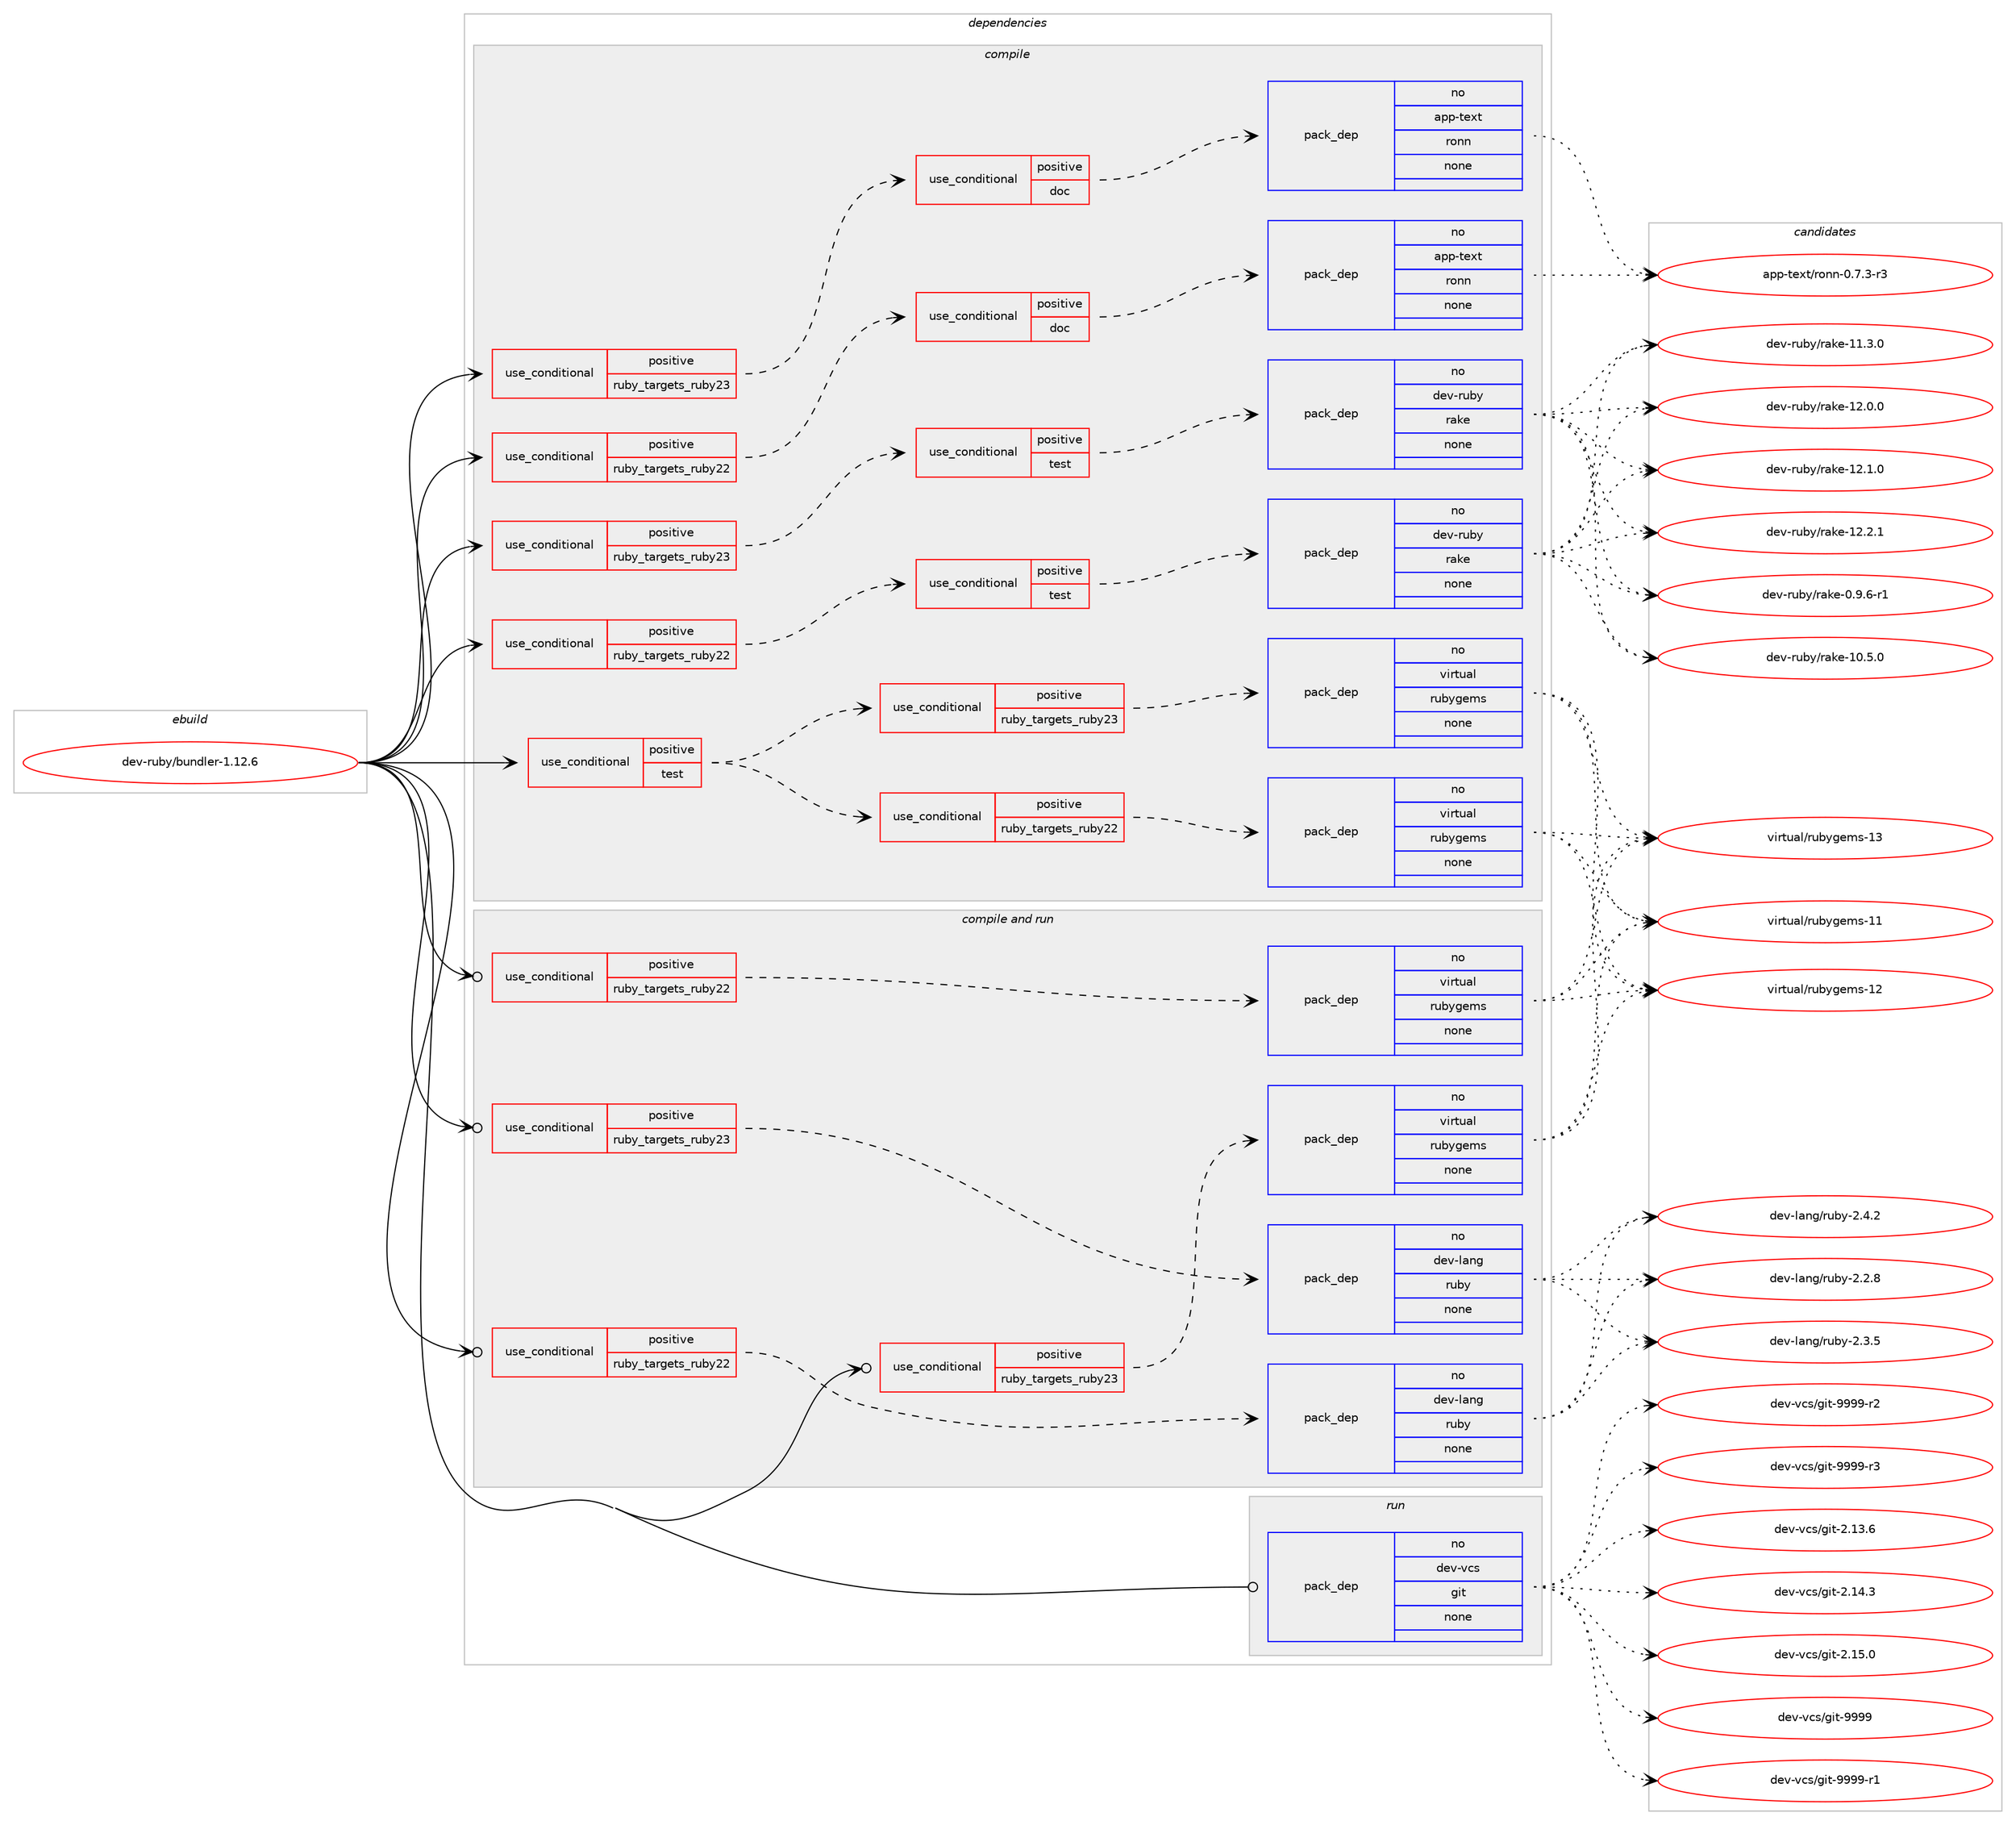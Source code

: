 digraph prolog {

# *************
# Graph options
# *************

newrank=true;
concentrate=true;
compound=true;
graph [rankdir=LR,fontname=Helvetica,fontsize=10,ranksep=1.5];#, ranksep=2.5, nodesep=0.2];
edge  [arrowhead=vee];
node  [fontname=Helvetica,fontsize=10];

# **********
# The ebuild
# **********

subgraph cluster_leftcol {
color=gray;
rank=same;
label=<<i>ebuild</i>>;
id [label="dev-ruby/bundler-1.12.6", color=red, width=4, href="../dev-ruby/bundler-1.12.6.svg"];
}

# ****************
# The dependencies
# ****************

subgraph cluster_midcol {
color=gray;
label=<<i>dependencies</i>>;
subgraph cluster_compile {
fillcolor="#eeeeee";
style=filled;
label=<<i>compile</i>>;
subgraph cond53228 {
dependency231176 [label=<<TABLE BORDER="0" CELLBORDER="1" CELLSPACING="0" CELLPADDING="4"><TR><TD ROWSPAN="3" CELLPADDING="10">use_conditional</TD></TR><TR><TD>positive</TD></TR><TR><TD>ruby_targets_ruby22</TD></TR></TABLE>>, shape=none, color=red];
subgraph cond53229 {
dependency231177 [label=<<TABLE BORDER="0" CELLBORDER="1" CELLSPACING="0" CELLPADDING="4"><TR><TD ROWSPAN="3" CELLPADDING="10">use_conditional</TD></TR><TR><TD>positive</TD></TR><TR><TD>doc</TD></TR></TABLE>>, shape=none, color=red];
subgraph pack173874 {
dependency231178 [label=<<TABLE BORDER="0" CELLBORDER="1" CELLSPACING="0" CELLPADDING="4" WIDTH="220"><TR><TD ROWSPAN="6" CELLPADDING="30">pack_dep</TD></TR><TR><TD WIDTH="110">no</TD></TR><TR><TD>app-text</TD></TR><TR><TD>ronn</TD></TR><TR><TD>none</TD></TR><TR><TD></TD></TR></TABLE>>, shape=none, color=blue];
}
dependency231177:e -> dependency231178:w [weight=20,style="dashed",arrowhead="vee"];
}
dependency231176:e -> dependency231177:w [weight=20,style="dashed",arrowhead="vee"];
}
id:e -> dependency231176:w [weight=20,style="solid",arrowhead="vee"];
subgraph cond53230 {
dependency231179 [label=<<TABLE BORDER="0" CELLBORDER="1" CELLSPACING="0" CELLPADDING="4"><TR><TD ROWSPAN="3" CELLPADDING="10">use_conditional</TD></TR><TR><TD>positive</TD></TR><TR><TD>ruby_targets_ruby22</TD></TR></TABLE>>, shape=none, color=red];
subgraph cond53231 {
dependency231180 [label=<<TABLE BORDER="0" CELLBORDER="1" CELLSPACING="0" CELLPADDING="4"><TR><TD ROWSPAN="3" CELLPADDING="10">use_conditional</TD></TR><TR><TD>positive</TD></TR><TR><TD>test</TD></TR></TABLE>>, shape=none, color=red];
subgraph pack173875 {
dependency231181 [label=<<TABLE BORDER="0" CELLBORDER="1" CELLSPACING="0" CELLPADDING="4" WIDTH="220"><TR><TD ROWSPAN="6" CELLPADDING="30">pack_dep</TD></TR><TR><TD WIDTH="110">no</TD></TR><TR><TD>dev-ruby</TD></TR><TR><TD>rake</TD></TR><TR><TD>none</TD></TR><TR><TD></TD></TR></TABLE>>, shape=none, color=blue];
}
dependency231180:e -> dependency231181:w [weight=20,style="dashed",arrowhead="vee"];
}
dependency231179:e -> dependency231180:w [weight=20,style="dashed",arrowhead="vee"];
}
id:e -> dependency231179:w [weight=20,style="solid",arrowhead="vee"];
subgraph cond53232 {
dependency231182 [label=<<TABLE BORDER="0" CELLBORDER="1" CELLSPACING="0" CELLPADDING="4"><TR><TD ROWSPAN="3" CELLPADDING="10">use_conditional</TD></TR><TR><TD>positive</TD></TR><TR><TD>ruby_targets_ruby23</TD></TR></TABLE>>, shape=none, color=red];
subgraph cond53233 {
dependency231183 [label=<<TABLE BORDER="0" CELLBORDER="1" CELLSPACING="0" CELLPADDING="4"><TR><TD ROWSPAN="3" CELLPADDING="10">use_conditional</TD></TR><TR><TD>positive</TD></TR><TR><TD>doc</TD></TR></TABLE>>, shape=none, color=red];
subgraph pack173876 {
dependency231184 [label=<<TABLE BORDER="0" CELLBORDER="1" CELLSPACING="0" CELLPADDING="4" WIDTH="220"><TR><TD ROWSPAN="6" CELLPADDING="30">pack_dep</TD></TR><TR><TD WIDTH="110">no</TD></TR><TR><TD>app-text</TD></TR><TR><TD>ronn</TD></TR><TR><TD>none</TD></TR><TR><TD></TD></TR></TABLE>>, shape=none, color=blue];
}
dependency231183:e -> dependency231184:w [weight=20,style="dashed",arrowhead="vee"];
}
dependency231182:e -> dependency231183:w [weight=20,style="dashed",arrowhead="vee"];
}
id:e -> dependency231182:w [weight=20,style="solid",arrowhead="vee"];
subgraph cond53234 {
dependency231185 [label=<<TABLE BORDER="0" CELLBORDER="1" CELLSPACING="0" CELLPADDING="4"><TR><TD ROWSPAN="3" CELLPADDING="10">use_conditional</TD></TR><TR><TD>positive</TD></TR><TR><TD>ruby_targets_ruby23</TD></TR></TABLE>>, shape=none, color=red];
subgraph cond53235 {
dependency231186 [label=<<TABLE BORDER="0" CELLBORDER="1" CELLSPACING="0" CELLPADDING="4"><TR><TD ROWSPAN="3" CELLPADDING="10">use_conditional</TD></TR><TR><TD>positive</TD></TR><TR><TD>test</TD></TR></TABLE>>, shape=none, color=red];
subgraph pack173877 {
dependency231187 [label=<<TABLE BORDER="0" CELLBORDER="1" CELLSPACING="0" CELLPADDING="4" WIDTH="220"><TR><TD ROWSPAN="6" CELLPADDING="30">pack_dep</TD></TR><TR><TD WIDTH="110">no</TD></TR><TR><TD>dev-ruby</TD></TR><TR><TD>rake</TD></TR><TR><TD>none</TD></TR><TR><TD></TD></TR></TABLE>>, shape=none, color=blue];
}
dependency231186:e -> dependency231187:w [weight=20,style="dashed",arrowhead="vee"];
}
dependency231185:e -> dependency231186:w [weight=20,style="dashed",arrowhead="vee"];
}
id:e -> dependency231185:w [weight=20,style="solid",arrowhead="vee"];
subgraph cond53236 {
dependency231188 [label=<<TABLE BORDER="0" CELLBORDER="1" CELLSPACING="0" CELLPADDING="4"><TR><TD ROWSPAN="3" CELLPADDING="10">use_conditional</TD></TR><TR><TD>positive</TD></TR><TR><TD>test</TD></TR></TABLE>>, shape=none, color=red];
subgraph cond53237 {
dependency231189 [label=<<TABLE BORDER="0" CELLBORDER="1" CELLSPACING="0" CELLPADDING="4"><TR><TD ROWSPAN="3" CELLPADDING="10">use_conditional</TD></TR><TR><TD>positive</TD></TR><TR><TD>ruby_targets_ruby22</TD></TR></TABLE>>, shape=none, color=red];
subgraph pack173878 {
dependency231190 [label=<<TABLE BORDER="0" CELLBORDER="1" CELLSPACING="0" CELLPADDING="4" WIDTH="220"><TR><TD ROWSPAN="6" CELLPADDING="30">pack_dep</TD></TR><TR><TD WIDTH="110">no</TD></TR><TR><TD>virtual</TD></TR><TR><TD>rubygems</TD></TR><TR><TD>none</TD></TR><TR><TD></TD></TR></TABLE>>, shape=none, color=blue];
}
dependency231189:e -> dependency231190:w [weight=20,style="dashed",arrowhead="vee"];
}
dependency231188:e -> dependency231189:w [weight=20,style="dashed",arrowhead="vee"];
subgraph cond53238 {
dependency231191 [label=<<TABLE BORDER="0" CELLBORDER="1" CELLSPACING="0" CELLPADDING="4"><TR><TD ROWSPAN="3" CELLPADDING="10">use_conditional</TD></TR><TR><TD>positive</TD></TR><TR><TD>ruby_targets_ruby23</TD></TR></TABLE>>, shape=none, color=red];
subgraph pack173879 {
dependency231192 [label=<<TABLE BORDER="0" CELLBORDER="1" CELLSPACING="0" CELLPADDING="4" WIDTH="220"><TR><TD ROWSPAN="6" CELLPADDING="30">pack_dep</TD></TR><TR><TD WIDTH="110">no</TD></TR><TR><TD>virtual</TD></TR><TR><TD>rubygems</TD></TR><TR><TD>none</TD></TR><TR><TD></TD></TR></TABLE>>, shape=none, color=blue];
}
dependency231191:e -> dependency231192:w [weight=20,style="dashed",arrowhead="vee"];
}
dependency231188:e -> dependency231191:w [weight=20,style="dashed",arrowhead="vee"];
}
id:e -> dependency231188:w [weight=20,style="solid",arrowhead="vee"];
}
subgraph cluster_compileandrun {
fillcolor="#eeeeee";
style=filled;
label=<<i>compile and run</i>>;
subgraph cond53239 {
dependency231193 [label=<<TABLE BORDER="0" CELLBORDER="1" CELLSPACING="0" CELLPADDING="4"><TR><TD ROWSPAN="3" CELLPADDING="10">use_conditional</TD></TR><TR><TD>positive</TD></TR><TR><TD>ruby_targets_ruby22</TD></TR></TABLE>>, shape=none, color=red];
subgraph pack173880 {
dependency231194 [label=<<TABLE BORDER="0" CELLBORDER="1" CELLSPACING="0" CELLPADDING="4" WIDTH="220"><TR><TD ROWSPAN="6" CELLPADDING="30">pack_dep</TD></TR><TR><TD WIDTH="110">no</TD></TR><TR><TD>dev-lang</TD></TR><TR><TD>ruby</TD></TR><TR><TD>none</TD></TR><TR><TD></TD></TR></TABLE>>, shape=none, color=blue];
}
dependency231193:e -> dependency231194:w [weight=20,style="dashed",arrowhead="vee"];
}
id:e -> dependency231193:w [weight=20,style="solid",arrowhead="odotvee"];
subgraph cond53240 {
dependency231195 [label=<<TABLE BORDER="0" CELLBORDER="1" CELLSPACING="0" CELLPADDING="4"><TR><TD ROWSPAN="3" CELLPADDING="10">use_conditional</TD></TR><TR><TD>positive</TD></TR><TR><TD>ruby_targets_ruby22</TD></TR></TABLE>>, shape=none, color=red];
subgraph pack173881 {
dependency231196 [label=<<TABLE BORDER="0" CELLBORDER="1" CELLSPACING="0" CELLPADDING="4" WIDTH="220"><TR><TD ROWSPAN="6" CELLPADDING="30">pack_dep</TD></TR><TR><TD WIDTH="110">no</TD></TR><TR><TD>virtual</TD></TR><TR><TD>rubygems</TD></TR><TR><TD>none</TD></TR><TR><TD></TD></TR></TABLE>>, shape=none, color=blue];
}
dependency231195:e -> dependency231196:w [weight=20,style="dashed",arrowhead="vee"];
}
id:e -> dependency231195:w [weight=20,style="solid",arrowhead="odotvee"];
subgraph cond53241 {
dependency231197 [label=<<TABLE BORDER="0" CELLBORDER="1" CELLSPACING="0" CELLPADDING="4"><TR><TD ROWSPAN="3" CELLPADDING="10">use_conditional</TD></TR><TR><TD>positive</TD></TR><TR><TD>ruby_targets_ruby23</TD></TR></TABLE>>, shape=none, color=red];
subgraph pack173882 {
dependency231198 [label=<<TABLE BORDER="0" CELLBORDER="1" CELLSPACING="0" CELLPADDING="4" WIDTH="220"><TR><TD ROWSPAN="6" CELLPADDING="30">pack_dep</TD></TR><TR><TD WIDTH="110">no</TD></TR><TR><TD>dev-lang</TD></TR><TR><TD>ruby</TD></TR><TR><TD>none</TD></TR><TR><TD></TD></TR></TABLE>>, shape=none, color=blue];
}
dependency231197:e -> dependency231198:w [weight=20,style="dashed",arrowhead="vee"];
}
id:e -> dependency231197:w [weight=20,style="solid",arrowhead="odotvee"];
subgraph cond53242 {
dependency231199 [label=<<TABLE BORDER="0" CELLBORDER="1" CELLSPACING="0" CELLPADDING="4"><TR><TD ROWSPAN="3" CELLPADDING="10">use_conditional</TD></TR><TR><TD>positive</TD></TR><TR><TD>ruby_targets_ruby23</TD></TR></TABLE>>, shape=none, color=red];
subgraph pack173883 {
dependency231200 [label=<<TABLE BORDER="0" CELLBORDER="1" CELLSPACING="0" CELLPADDING="4" WIDTH="220"><TR><TD ROWSPAN="6" CELLPADDING="30">pack_dep</TD></TR><TR><TD WIDTH="110">no</TD></TR><TR><TD>virtual</TD></TR><TR><TD>rubygems</TD></TR><TR><TD>none</TD></TR><TR><TD></TD></TR></TABLE>>, shape=none, color=blue];
}
dependency231199:e -> dependency231200:w [weight=20,style="dashed",arrowhead="vee"];
}
id:e -> dependency231199:w [weight=20,style="solid",arrowhead="odotvee"];
}
subgraph cluster_run {
fillcolor="#eeeeee";
style=filled;
label=<<i>run</i>>;
subgraph pack173884 {
dependency231201 [label=<<TABLE BORDER="0" CELLBORDER="1" CELLSPACING="0" CELLPADDING="4" WIDTH="220"><TR><TD ROWSPAN="6" CELLPADDING="30">pack_dep</TD></TR><TR><TD WIDTH="110">no</TD></TR><TR><TD>dev-vcs</TD></TR><TR><TD>git</TD></TR><TR><TD>none</TD></TR><TR><TD></TD></TR></TABLE>>, shape=none, color=blue];
}
id:e -> dependency231201:w [weight=20,style="solid",arrowhead="odot"];
}
}

# **************
# The candidates
# **************

subgraph cluster_choices {
rank=same;
color=gray;
label=<<i>candidates</i>>;

subgraph choice173874 {
color=black;
nodesep=1;
choice9711211245116101120116471141111101104548465546514511451 [label="app-text/ronn-0.7.3-r3", color=red, width=4,href="../app-text/ronn-0.7.3-r3.svg"];
dependency231178:e -> choice9711211245116101120116471141111101104548465546514511451:w [style=dotted,weight="100"];
}
subgraph choice173875 {
color=black;
nodesep=1;
choice100101118451141179812147114971071014548465746544511449 [label="dev-ruby/rake-0.9.6-r1", color=red, width=4,href="../dev-ruby/rake-0.9.6-r1.svg"];
choice1001011184511411798121471149710710145494846534648 [label="dev-ruby/rake-10.5.0", color=red, width=4,href="../dev-ruby/rake-10.5.0.svg"];
choice1001011184511411798121471149710710145494946514648 [label="dev-ruby/rake-11.3.0", color=red, width=4,href="../dev-ruby/rake-11.3.0.svg"];
choice1001011184511411798121471149710710145495046484648 [label="dev-ruby/rake-12.0.0", color=red, width=4,href="../dev-ruby/rake-12.0.0.svg"];
choice1001011184511411798121471149710710145495046494648 [label="dev-ruby/rake-12.1.0", color=red, width=4,href="../dev-ruby/rake-12.1.0.svg"];
choice1001011184511411798121471149710710145495046504649 [label="dev-ruby/rake-12.2.1", color=red, width=4,href="../dev-ruby/rake-12.2.1.svg"];
dependency231181:e -> choice100101118451141179812147114971071014548465746544511449:w [style=dotted,weight="100"];
dependency231181:e -> choice1001011184511411798121471149710710145494846534648:w [style=dotted,weight="100"];
dependency231181:e -> choice1001011184511411798121471149710710145494946514648:w [style=dotted,weight="100"];
dependency231181:e -> choice1001011184511411798121471149710710145495046484648:w [style=dotted,weight="100"];
dependency231181:e -> choice1001011184511411798121471149710710145495046494648:w [style=dotted,weight="100"];
dependency231181:e -> choice1001011184511411798121471149710710145495046504649:w [style=dotted,weight="100"];
}
subgraph choice173876 {
color=black;
nodesep=1;
choice9711211245116101120116471141111101104548465546514511451 [label="app-text/ronn-0.7.3-r3", color=red, width=4,href="../app-text/ronn-0.7.3-r3.svg"];
dependency231184:e -> choice9711211245116101120116471141111101104548465546514511451:w [style=dotted,weight="100"];
}
subgraph choice173877 {
color=black;
nodesep=1;
choice100101118451141179812147114971071014548465746544511449 [label="dev-ruby/rake-0.9.6-r1", color=red, width=4,href="../dev-ruby/rake-0.9.6-r1.svg"];
choice1001011184511411798121471149710710145494846534648 [label="dev-ruby/rake-10.5.0", color=red, width=4,href="../dev-ruby/rake-10.5.0.svg"];
choice1001011184511411798121471149710710145494946514648 [label="dev-ruby/rake-11.3.0", color=red, width=4,href="../dev-ruby/rake-11.3.0.svg"];
choice1001011184511411798121471149710710145495046484648 [label="dev-ruby/rake-12.0.0", color=red, width=4,href="../dev-ruby/rake-12.0.0.svg"];
choice1001011184511411798121471149710710145495046494648 [label="dev-ruby/rake-12.1.0", color=red, width=4,href="../dev-ruby/rake-12.1.0.svg"];
choice1001011184511411798121471149710710145495046504649 [label="dev-ruby/rake-12.2.1", color=red, width=4,href="../dev-ruby/rake-12.2.1.svg"];
dependency231187:e -> choice100101118451141179812147114971071014548465746544511449:w [style=dotted,weight="100"];
dependency231187:e -> choice1001011184511411798121471149710710145494846534648:w [style=dotted,weight="100"];
dependency231187:e -> choice1001011184511411798121471149710710145494946514648:w [style=dotted,weight="100"];
dependency231187:e -> choice1001011184511411798121471149710710145495046484648:w [style=dotted,weight="100"];
dependency231187:e -> choice1001011184511411798121471149710710145495046494648:w [style=dotted,weight="100"];
dependency231187:e -> choice1001011184511411798121471149710710145495046504649:w [style=dotted,weight="100"];
}
subgraph choice173878 {
color=black;
nodesep=1;
choice118105114116117971084711411798121103101109115454949 [label="virtual/rubygems-11", color=red, width=4,href="../virtual/rubygems-11.svg"];
choice118105114116117971084711411798121103101109115454950 [label="virtual/rubygems-12", color=red, width=4,href="../virtual/rubygems-12.svg"];
choice118105114116117971084711411798121103101109115454951 [label="virtual/rubygems-13", color=red, width=4,href="../virtual/rubygems-13.svg"];
dependency231190:e -> choice118105114116117971084711411798121103101109115454949:w [style=dotted,weight="100"];
dependency231190:e -> choice118105114116117971084711411798121103101109115454950:w [style=dotted,weight="100"];
dependency231190:e -> choice118105114116117971084711411798121103101109115454951:w [style=dotted,weight="100"];
}
subgraph choice173879 {
color=black;
nodesep=1;
choice118105114116117971084711411798121103101109115454949 [label="virtual/rubygems-11", color=red, width=4,href="../virtual/rubygems-11.svg"];
choice118105114116117971084711411798121103101109115454950 [label="virtual/rubygems-12", color=red, width=4,href="../virtual/rubygems-12.svg"];
choice118105114116117971084711411798121103101109115454951 [label="virtual/rubygems-13", color=red, width=4,href="../virtual/rubygems-13.svg"];
dependency231192:e -> choice118105114116117971084711411798121103101109115454949:w [style=dotted,weight="100"];
dependency231192:e -> choice118105114116117971084711411798121103101109115454950:w [style=dotted,weight="100"];
dependency231192:e -> choice118105114116117971084711411798121103101109115454951:w [style=dotted,weight="100"];
}
subgraph choice173880 {
color=black;
nodesep=1;
choice10010111845108971101034711411798121455046504656 [label="dev-lang/ruby-2.2.8", color=red, width=4,href="../dev-lang/ruby-2.2.8.svg"];
choice10010111845108971101034711411798121455046514653 [label="dev-lang/ruby-2.3.5", color=red, width=4,href="../dev-lang/ruby-2.3.5.svg"];
choice10010111845108971101034711411798121455046524650 [label="dev-lang/ruby-2.4.2", color=red, width=4,href="../dev-lang/ruby-2.4.2.svg"];
dependency231194:e -> choice10010111845108971101034711411798121455046504656:w [style=dotted,weight="100"];
dependency231194:e -> choice10010111845108971101034711411798121455046514653:w [style=dotted,weight="100"];
dependency231194:e -> choice10010111845108971101034711411798121455046524650:w [style=dotted,weight="100"];
}
subgraph choice173881 {
color=black;
nodesep=1;
choice118105114116117971084711411798121103101109115454949 [label="virtual/rubygems-11", color=red, width=4,href="../virtual/rubygems-11.svg"];
choice118105114116117971084711411798121103101109115454950 [label="virtual/rubygems-12", color=red, width=4,href="../virtual/rubygems-12.svg"];
choice118105114116117971084711411798121103101109115454951 [label="virtual/rubygems-13", color=red, width=4,href="../virtual/rubygems-13.svg"];
dependency231196:e -> choice118105114116117971084711411798121103101109115454949:w [style=dotted,weight="100"];
dependency231196:e -> choice118105114116117971084711411798121103101109115454950:w [style=dotted,weight="100"];
dependency231196:e -> choice118105114116117971084711411798121103101109115454951:w [style=dotted,weight="100"];
}
subgraph choice173882 {
color=black;
nodesep=1;
choice10010111845108971101034711411798121455046504656 [label="dev-lang/ruby-2.2.8", color=red, width=4,href="../dev-lang/ruby-2.2.8.svg"];
choice10010111845108971101034711411798121455046514653 [label="dev-lang/ruby-2.3.5", color=red, width=4,href="../dev-lang/ruby-2.3.5.svg"];
choice10010111845108971101034711411798121455046524650 [label="dev-lang/ruby-2.4.2", color=red, width=4,href="../dev-lang/ruby-2.4.2.svg"];
dependency231198:e -> choice10010111845108971101034711411798121455046504656:w [style=dotted,weight="100"];
dependency231198:e -> choice10010111845108971101034711411798121455046514653:w [style=dotted,weight="100"];
dependency231198:e -> choice10010111845108971101034711411798121455046524650:w [style=dotted,weight="100"];
}
subgraph choice173883 {
color=black;
nodesep=1;
choice118105114116117971084711411798121103101109115454949 [label="virtual/rubygems-11", color=red, width=4,href="../virtual/rubygems-11.svg"];
choice118105114116117971084711411798121103101109115454950 [label="virtual/rubygems-12", color=red, width=4,href="../virtual/rubygems-12.svg"];
choice118105114116117971084711411798121103101109115454951 [label="virtual/rubygems-13", color=red, width=4,href="../virtual/rubygems-13.svg"];
dependency231200:e -> choice118105114116117971084711411798121103101109115454949:w [style=dotted,weight="100"];
dependency231200:e -> choice118105114116117971084711411798121103101109115454950:w [style=dotted,weight="100"];
dependency231200:e -> choice118105114116117971084711411798121103101109115454951:w [style=dotted,weight="100"];
}
subgraph choice173884 {
color=black;
nodesep=1;
choice10010111845118991154710310511645504649514654 [label="dev-vcs/git-2.13.6", color=red, width=4,href="../dev-vcs/git-2.13.6.svg"];
choice10010111845118991154710310511645504649524651 [label="dev-vcs/git-2.14.3", color=red, width=4,href="../dev-vcs/git-2.14.3.svg"];
choice10010111845118991154710310511645504649534648 [label="dev-vcs/git-2.15.0", color=red, width=4,href="../dev-vcs/git-2.15.0.svg"];
choice1001011184511899115471031051164557575757 [label="dev-vcs/git-9999", color=red, width=4,href="../dev-vcs/git-9999.svg"];
choice10010111845118991154710310511645575757574511449 [label="dev-vcs/git-9999-r1", color=red, width=4,href="../dev-vcs/git-9999-r1.svg"];
choice10010111845118991154710310511645575757574511450 [label="dev-vcs/git-9999-r2", color=red, width=4,href="../dev-vcs/git-9999-r2.svg"];
choice10010111845118991154710310511645575757574511451 [label="dev-vcs/git-9999-r3", color=red, width=4,href="../dev-vcs/git-9999-r3.svg"];
dependency231201:e -> choice10010111845118991154710310511645504649514654:w [style=dotted,weight="100"];
dependency231201:e -> choice10010111845118991154710310511645504649524651:w [style=dotted,weight="100"];
dependency231201:e -> choice10010111845118991154710310511645504649534648:w [style=dotted,weight="100"];
dependency231201:e -> choice1001011184511899115471031051164557575757:w [style=dotted,weight="100"];
dependency231201:e -> choice10010111845118991154710310511645575757574511449:w [style=dotted,weight="100"];
dependency231201:e -> choice10010111845118991154710310511645575757574511450:w [style=dotted,weight="100"];
dependency231201:e -> choice10010111845118991154710310511645575757574511451:w [style=dotted,weight="100"];
}
}

}
